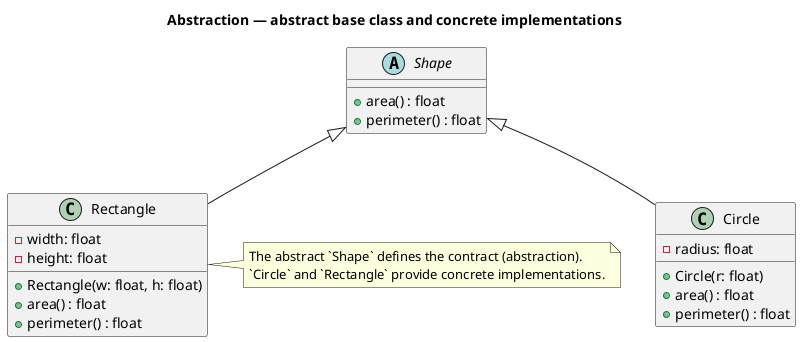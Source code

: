 @startuml Abstraction
title Abstraction — abstract base class and concrete implementations
abstract class Shape {
	+area() : float
	+perimeter() : float
}

class Circle {
	-radius: float
	+Circle(r: float)
	+area() : float
	+perimeter() : float
}

class Rectangle {
	-width: float
	-height: float
	+Rectangle(w: float, h: float)
	+area() : float
	+perimeter() : float
}

Shape <|-- Circle
Shape <|-- Rectangle

note right
	The abstract `Shape` defines the contract (abstraction).
	`Circle` and `Rectangle` provide concrete implementations.
end note
@enduml

@startuml Encapsulation
title Encapsulation — hide internal state, expose operations
class BankAccount {
	-balance: Money
	-accountNumber: String
	+BankAccount(acct: String)
	+deposit(amount: Money) : void
	+withdraw(amount: Money) : boolean
	+getBalance() : Money
}

note right
	`balance` is private and mutated only via methods, protecting invariants.
end note
@enduml

@startuml Polymorphism
title Polymorphism — same interface, different runtime behavior
interface Renderer {
	+render(scene: Scene) : void
}

class OpenGLRenderer {
	+render(scene: Scene) : void
}

class SoftwareRenderer {
	+render(scene: Scene) : void
}

class Scene {
	-renderer: Renderer
	+setRenderer(r: Renderer) : void
	+draw() : void
}

Renderer <|.. OpenGLRenderer
Renderer <|.. SoftwareRenderer
Scene *-- Renderer : uses

note right
	Code calls `scene.draw()` without knowing which concrete renderer is used.
	This is runtime polymorphism via an interface/reference.
end note
@enduml

@startuml Inheritance
title Inheritance — shared behavior and specialization
class Vehicle {
	-make: String
	-model: String
	+start() : void
	+stop() : void
}

class Car {
	-numDoors: int
	+openTrunk() : void
}

class Truck {
	-payloadCapacity: float
	+dumpLoad() : void
}

Vehicle <|-- Car
Vehicle <|-- Truck

note right
	`Car` and `Truck` inherit common operations from `Vehicle`
	and add specialized fields/behavior.
end note
@enduml